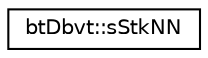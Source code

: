 digraph "Graphical Class Hierarchy"
{
  edge [fontname="Helvetica",fontsize="10",labelfontname="Helvetica",labelfontsize="10"];
  node [fontname="Helvetica",fontsize="10",shape=record];
  rankdir="LR";
  Node1 [label="btDbvt::sStkNN",height=0.2,width=0.4,color="black", fillcolor="white", style="filled",URL="$structbt_dbvt_1_1s_stk_n_n.html"];
}
